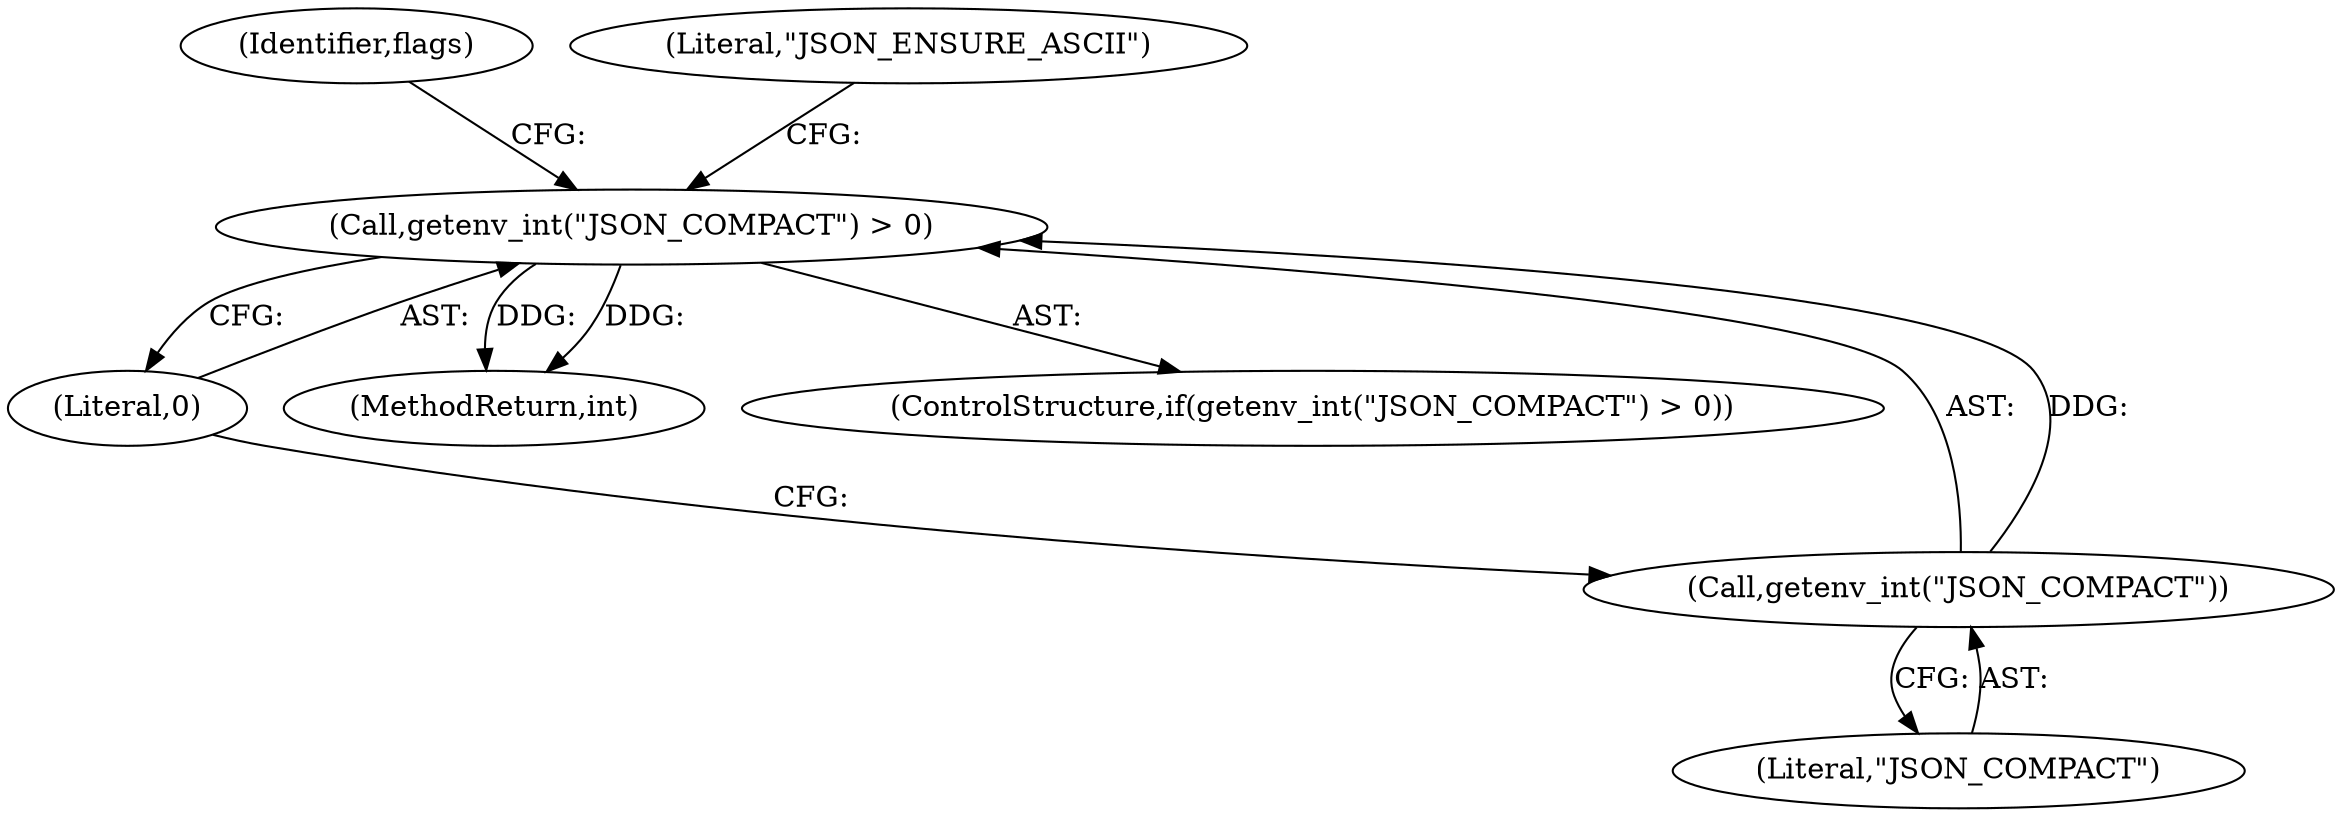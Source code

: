 digraph "0_jansson_8f80c2d83808150724d31793e6ade92749b1faa4_11@API" {
"1000147" [label="(Call,getenv_int(\"JSON_COMPACT\") > 0)"];
"1000148" [label="(Call,getenv_int(\"JSON_COMPACT\"))"];
"1000150" [label="(Literal,0)"];
"1000152" [label="(Identifier,flags)"];
"1000295" [label="(MethodReturn,int)"];
"1000149" [label="(Literal,\"JSON_COMPACT\")"];
"1000147" [label="(Call,getenv_int(\"JSON_COMPACT\") > 0)"];
"1000146" [label="(ControlStructure,if(getenv_int(\"JSON_COMPACT\") > 0))"];
"1000148" [label="(Call,getenv_int(\"JSON_COMPACT\"))"];
"1000156" [label="(Literal,\"JSON_ENSURE_ASCII\")"];
"1000147" -> "1000146"  [label="AST: "];
"1000147" -> "1000150"  [label="CFG: "];
"1000148" -> "1000147"  [label="AST: "];
"1000150" -> "1000147"  [label="AST: "];
"1000152" -> "1000147"  [label="CFG: "];
"1000156" -> "1000147"  [label="CFG: "];
"1000147" -> "1000295"  [label="DDG: "];
"1000147" -> "1000295"  [label="DDG: "];
"1000148" -> "1000147"  [label="DDG: "];
"1000148" -> "1000149"  [label="CFG: "];
"1000149" -> "1000148"  [label="AST: "];
"1000150" -> "1000148"  [label="CFG: "];
}
